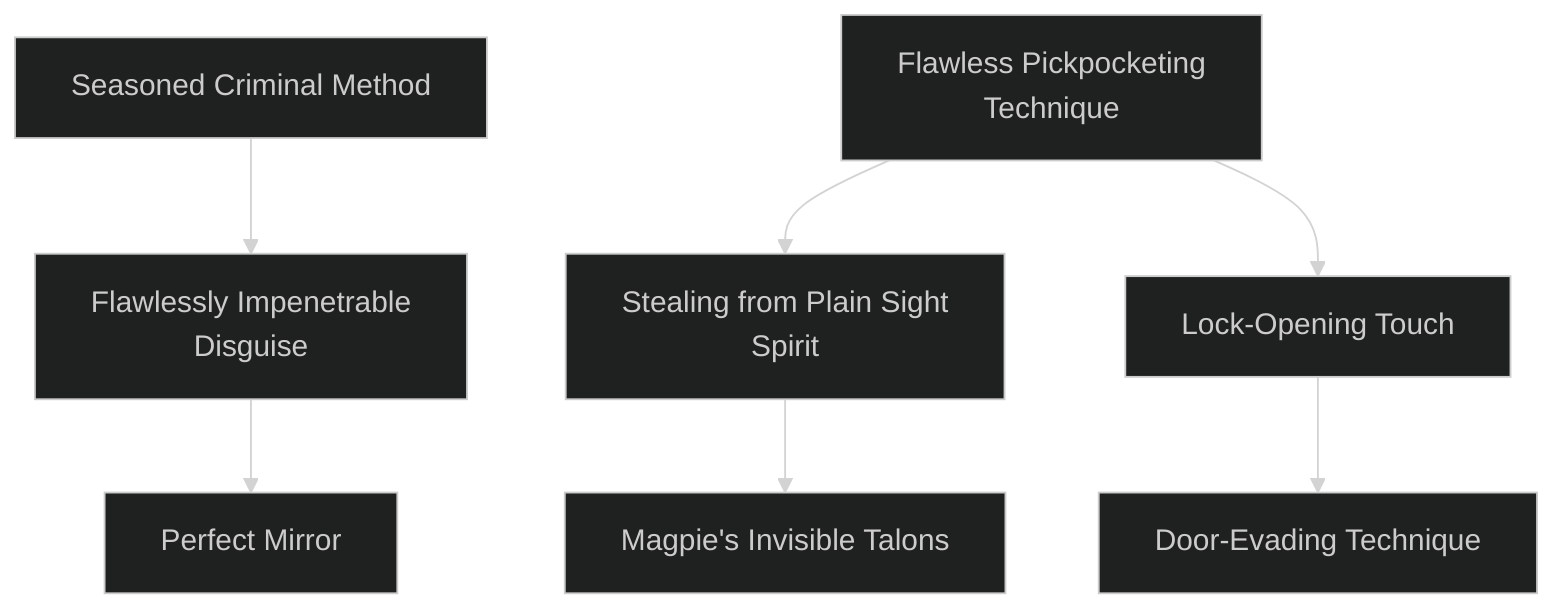 ---
config:
  theme: dark
---
flowchart TD

    seasoned_criminal_method[Seasoned Criminal Method]
    click seasoned_criminal_method callback "
        Seasoned Criminal Method<br>
        <br>
        Cost: 10 motes<br>
        Duration: One day<br>
        Type: Simple<br>
        Minimum Larceny: 3<br>
        Minimum Essence: 1<br>
        Prerequisite Charms: None<br>
        <br>
        This Charm grants a character preternatural intuition
        with regard to criminal subcultures. While under the influence
        of this Charm, he can easily pick out criminal establishments
        - pawnshops willing to operate as fences, taverns that are
        thieves' havens and so on. Likewise, the character can easily
        pick out those who are actively interested in buying or selling
        illegal goods and services — he canspot police and officials who
        will accept bribes and individuals interested in selling or buying
        drugs, sex or information. Finally, the character using this
        Charm can easily read lines of power, differentiating important
        organized crime figures from small-time operators and quickly
        tracking down the true thrones and powers of the local underworld.
        In short, characters with this Charm are at home in any
        criminal subculture. This Charm doesn't grant the ability to
        spot agents provocateurs and informers.
        "

    flawlessly_impenetrable_disguise[Flawlessly Impenetrable<br>Disguise]
    seasoned_criminal_method --> flawlessly_impenetrable_disguise
    click flawlessly_impenetrable_disguise callback "
        Flawlessly Impenetrable Disguise<br>
        <br>
        Cost: 7 motes<br>
        Duration: One day<br>
        Type: Simple<br>
        Minimum Larceny: 4<br>
        Minimum Essence: 2<br>
        Prerequisite Charms: Seasoned Criminal Method<br>
        <br>
        By means of this Charm, the character can disguise her
        appearance, her voice and even her scent. The player may not
        imitate a specific individual, but may alter her apparent age by
        as much as 20 years (minimum 16), her ethnicity, her height
        by as much as six inches and her gender. It is impossible to see
        through the character's disguise via mundane means. Characters
        using this Charm can sometimes be detected via the
        Unsurpassed (Sense) Discipline Charm or by the All-Encompassing
        Sorcerer's Sight Charm - in these cases, the matter
        is resolved as normal for disguise attempts — an opposed roll
        of the disguised character's Wits + Larceny versus the
        Perception + Awareness of the character attempting to detect him.
        "

    perfect_mirror[Perfect Mirror]
    flawlessly_impenetrable_disguise --> perfect_mirror
    click perfect_mirror callback "
        Perfect Mirror<br>
        <br>
        Cost: 10 motes, 1 Willpower<br>
        Duration: One hour<br>
        Type: Simple<br>
        Minimum Larceny: 5<br>
        Minimum Essence: 3<br>
        Prerequisite Charms: Flawlessly Impenetrable Disguise<br>
        <br>
        This Charm allows a character to perfectly imitate someone
        she is very familiar with. While this Charm is active, not even the
        target's pets, intimates and close friends will be able to tell her
        from the real individual. The character must know the target well
        to perfectly mirror him - at least well enough to imitate him
        through mundane disguise (see the Drama chapter, page 255, for
        rules on disguise). Also, while this Charm covers small mannerisms,
        responses to in-jokes and so forth, it does not grant the
        character access to the mirrored character's memories, so she will
        not be able to use passwords she does not know, recall facts the
        Exalted herself is not familiar with and so forth.
        "

    flawless_pickpocketing_technique[Flawless Pickpocketing<br>Technique]
    click flawless_pickpocketing_technique callback "
        Flawless Pickpocketing Technique<br>
        <br>
        Cost: 3 motes<br>
        Duration: Instant<br>
        Type: Simple<br>
        Minimum Larceny: 2<br>
        Minimum Essence: 1<br>
        Prerequisite Charms: None<br>
        <br>
        With this Charm, one of the Chosen can pick someone's
        pocket flawlessly, with no chance of detection. He must be
        able to touch the target (though no one will notice him do so),
        and the Exalted must have a pouch, pocket or other hiding
        place large enough to put the stolen items into if he does not
        wish to end the theft with the filched item simply palmed.
        "

    stealing_from_plain_sight_spirit[Stealing from Plain Sight<br>Spirit]
    flawless_pickpocketing_technique --> stealing_from_plain_sight_spirit
    click stealing_from_plain_sight_spirit callback "
        Stealing from Plain Sight Spirit<br>
        <br>
        Cost: 6 motes<br>
        Duration: Instant<br>
        Type: Simple<br>
        Minimum Larceny: 4<br>
        Minimum Essence: 2<br>
        Prerequisite Charms: Flawless Pickpocketing Technique<br>
        <br>
        This Charm is much like Flawless Pickpocketing Technique,
        allowing a character to steal an item without any
        chance of being caught in the act. However, an Exalted
        utilizing Stealing From Plain Sight Spirit can steal an item
        from plain view, for example stealing a brooch from a table,
        a key from a jailer's keyring or a sword from its scabbard.
        Unless attention is somehow drawn to the act (for example,
        a guard will notice his sword was stolen if he attempts to
        draw it, and a jailer will notice a key is missing if he attempts
        to unlock a door with it), the theft will go unnoticed for at
        least number of turns equal to the character's Essence rating.<br>
        As with Flawless Pickpocketing Technique, the character
        must be close enough to touch the object she wishes to
        steal. Note that the item cannot be actively in use when it is
        stolen - for instance, you cannot use Stealing From Plain
        Sight Spirit to steal the pen or sword out of someone's hand.
        "

    magpies_invisible_talons[Magpie's Invisible Talons]
    stealing_from_plain_sight_spirit --> magpies_invisible_talons
    click magpies_invisible_talons callback "
        Magpie's Invisible Talons<br>
        <br>
        Cost: 10 motes, 1 Willpower<br>
        Duration: Instant<br>
        Type: Simple<br>
        Minimum Larceny: 5<br>
        Minimum Essence: 3<br>
        Prerequisite Charms: Stealing From Plain Sight Spirit<br>
        <br>
        This Charm is similar to Stealing From Plain Sight
        Spirit, in that it allows objects to be stolen from plain view
        without their loss being noticed for a number of turns equal
        to the Essence score of the character using the Charm
        (unless some special notice is drawn to the fact that the
        object is no longer present). However, Magpie's Invisible
        Talon allows the character to steal an object from up to one
        yard away per point of her Essence score. As with Stealing
        From Plain Sight Spirit, the character cannot steal an
        object that is actively in use.
        "

    lock_opening_touch[Lock-Opening Touch]
    flawless_pickpocketing_technique --> lock_opening_touch
    click lock_opening_touch callback "
        Lock-Opening Touch<br>
        <br>
        Cost: 5 motes<br>
        Duration: Instant<br>
        Type: Simple<br>
        Minimum Larceny: 3<br>
        Minimum Essence: 1<br>
        Prerequisite Charms: Flawless Pickpocketing Technique<br>
        <br>
        Through the use of this Charm, the character can
        instantly pick any lock. He needs no tools — all he need
        do is strike or rap it sharply, and it pops open. The
        character must use this Charm once per lock, and so, doors
        with many locks can exhaust an Exalted thief who relies
        only on this Charm. Lock-Opening Touch works on all
        locks, not just those built into doors, and can be used to
        open locked shackles or chests as well.
        "

    door_evading_technique[Door-Evading Technique]
    lock_opening_touch --> door_evading_technique
    click door_evading_technique callback "
        Door-Evading Technique<br>
        <br>
        Cost: 10 motes, 1 Willpower<br>
        Duration: Instant<br>
        Type: Simple<br>
        Minimum Larceny: 5<br>
        Minimum Essence: 3<br>
        Prerequisite Charms: Lock-Opening Touch<br>
        <br>
        Some doors do not have locks to pick, being bound
        closed with bars or sorcery. Other doors are equipped
        with too many locks to easily pick, even with the assistance
        of Charms. With this Charm, an Exalted can
        simply step through a locked portal, closed gate, dropped
        portcullis or other closed portal. The character places her
        hand against the portal, steps forward and appears on the
        other side. This Charm also works on windows, sewer
        grates and other aperture closures, but it does not allow
        the character to pass through walls or stick his hand into
        a locked chest and fish around.
        "
